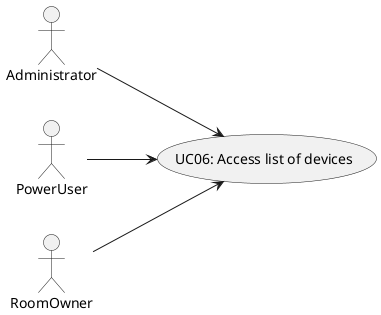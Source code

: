 @startuml
'https://plantuml.com/use-case-diagram

left to right direction

Actor Administrator as admin
Actor PowerUser as pw
Actor RoomOwner as ro


usecase "UC06: Access list of devices" as UC6



ro --> UC6
admin --> UC6
pw --> UC6



@enduml